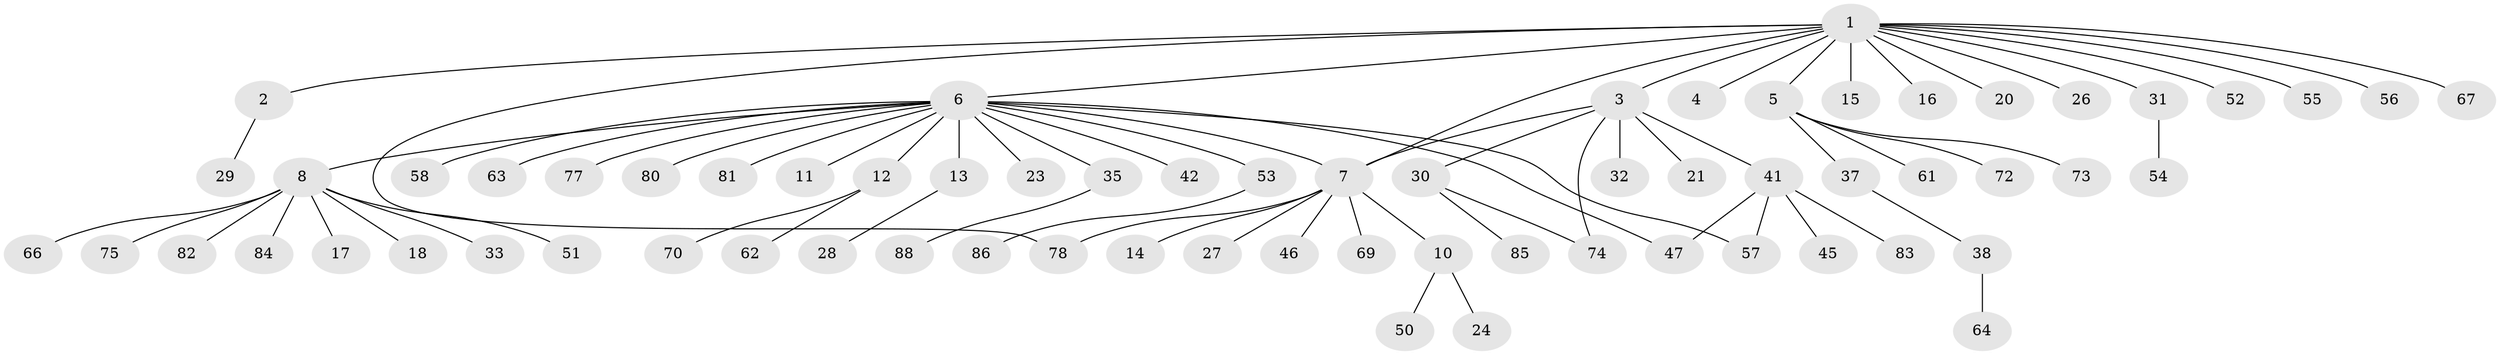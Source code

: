 // original degree distribution, {18: 0.011235955056179775, 3: 0.11235955056179775, 6: 0.033707865168539325, 1: 0.6179775280898876, 4: 0.02247191011235955, 16: 0.011235955056179775, 10: 0.011235955056179775, 7: 0.011235955056179775, 2: 0.16853932584269662}
// Generated by graph-tools (version 1.1) at 2025/11/02/27/25 16:11:12]
// undirected, 68 vertices, 73 edges
graph export_dot {
graph [start="1"]
  node [color=gray90,style=filled];
  1 [super="+44"];
  2 [super="+22"];
  3 [super="+9"];
  4;
  5 [super="+34"];
  6 [super="+25"];
  7 [super="+48"];
  8 [super="+19"];
  10 [super="+43"];
  11;
  12 [super="+59"];
  13;
  14 [super="+87"];
  15 [super="+49"];
  16;
  17;
  18;
  20;
  21;
  23;
  24 [super="+60"];
  26;
  27;
  28;
  29;
  30 [super="+65"];
  31;
  32;
  33 [super="+36"];
  35 [super="+40"];
  37;
  38 [super="+39"];
  41 [super="+68"];
  42;
  45 [super="+79"];
  46;
  47 [super="+71"];
  50;
  51;
  52;
  53 [super="+76"];
  54;
  55;
  56;
  57;
  58;
  61;
  62;
  63;
  64;
  66;
  67;
  69;
  70;
  72;
  73;
  74 [super="+89"];
  75;
  77;
  78;
  80;
  81;
  82;
  83;
  84;
  85;
  86;
  88;
  1 -- 2;
  1 -- 3;
  1 -- 4;
  1 -- 5;
  1 -- 6;
  1 -- 7;
  1 -- 15 [weight=2];
  1 -- 16;
  1 -- 20;
  1 -- 26;
  1 -- 31;
  1 -- 52;
  1 -- 55;
  1 -- 56;
  1 -- 67;
  1 -- 78;
  2 -- 29;
  3 -- 7;
  3 -- 21;
  3 -- 32;
  3 -- 74;
  3 -- 41;
  3 -- 30;
  5 -- 37;
  5 -- 61;
  5 -- 72;
  5 -- 73;
  6 -- 7;
  6 -- 8;
  6 -- 11;
  6 -- 12;
  6 -- 13;
  6 -- 23;
  6 -- 35;
  6 -- 42;
  6 -- 53;
  6 -- 57;
  6 -- 58;
  6 -- 63;
  6 -- 77;
  6 -- 81;
  6 -- 80;
  6 -- 47;
  7 -- 10;
  7 -- 14;
  7 -- 27;
  7 -- 46;
  7 -- 69;
  7 -- 78;
  8 -- 17;
  8 -- 18;
  8 -- 51;
  8 -- 75;
  8 -- 33;
  8 -- 66;
  8 -- 82;
  8 -- 84;
  10 -- 24;
  10 -- 50;
  12 -- 62;
  12 -- 70;
  13 -- 28;
  30 -- 85;
  30 -- 74;
  31 -- 54;
  35 -- 88;
  37 -- 38;
  38 -- 64;
  41 -- 45;
  41 -- 57;
  41 -- 83;
  41 -- 47;
  53 -- 86;
}
